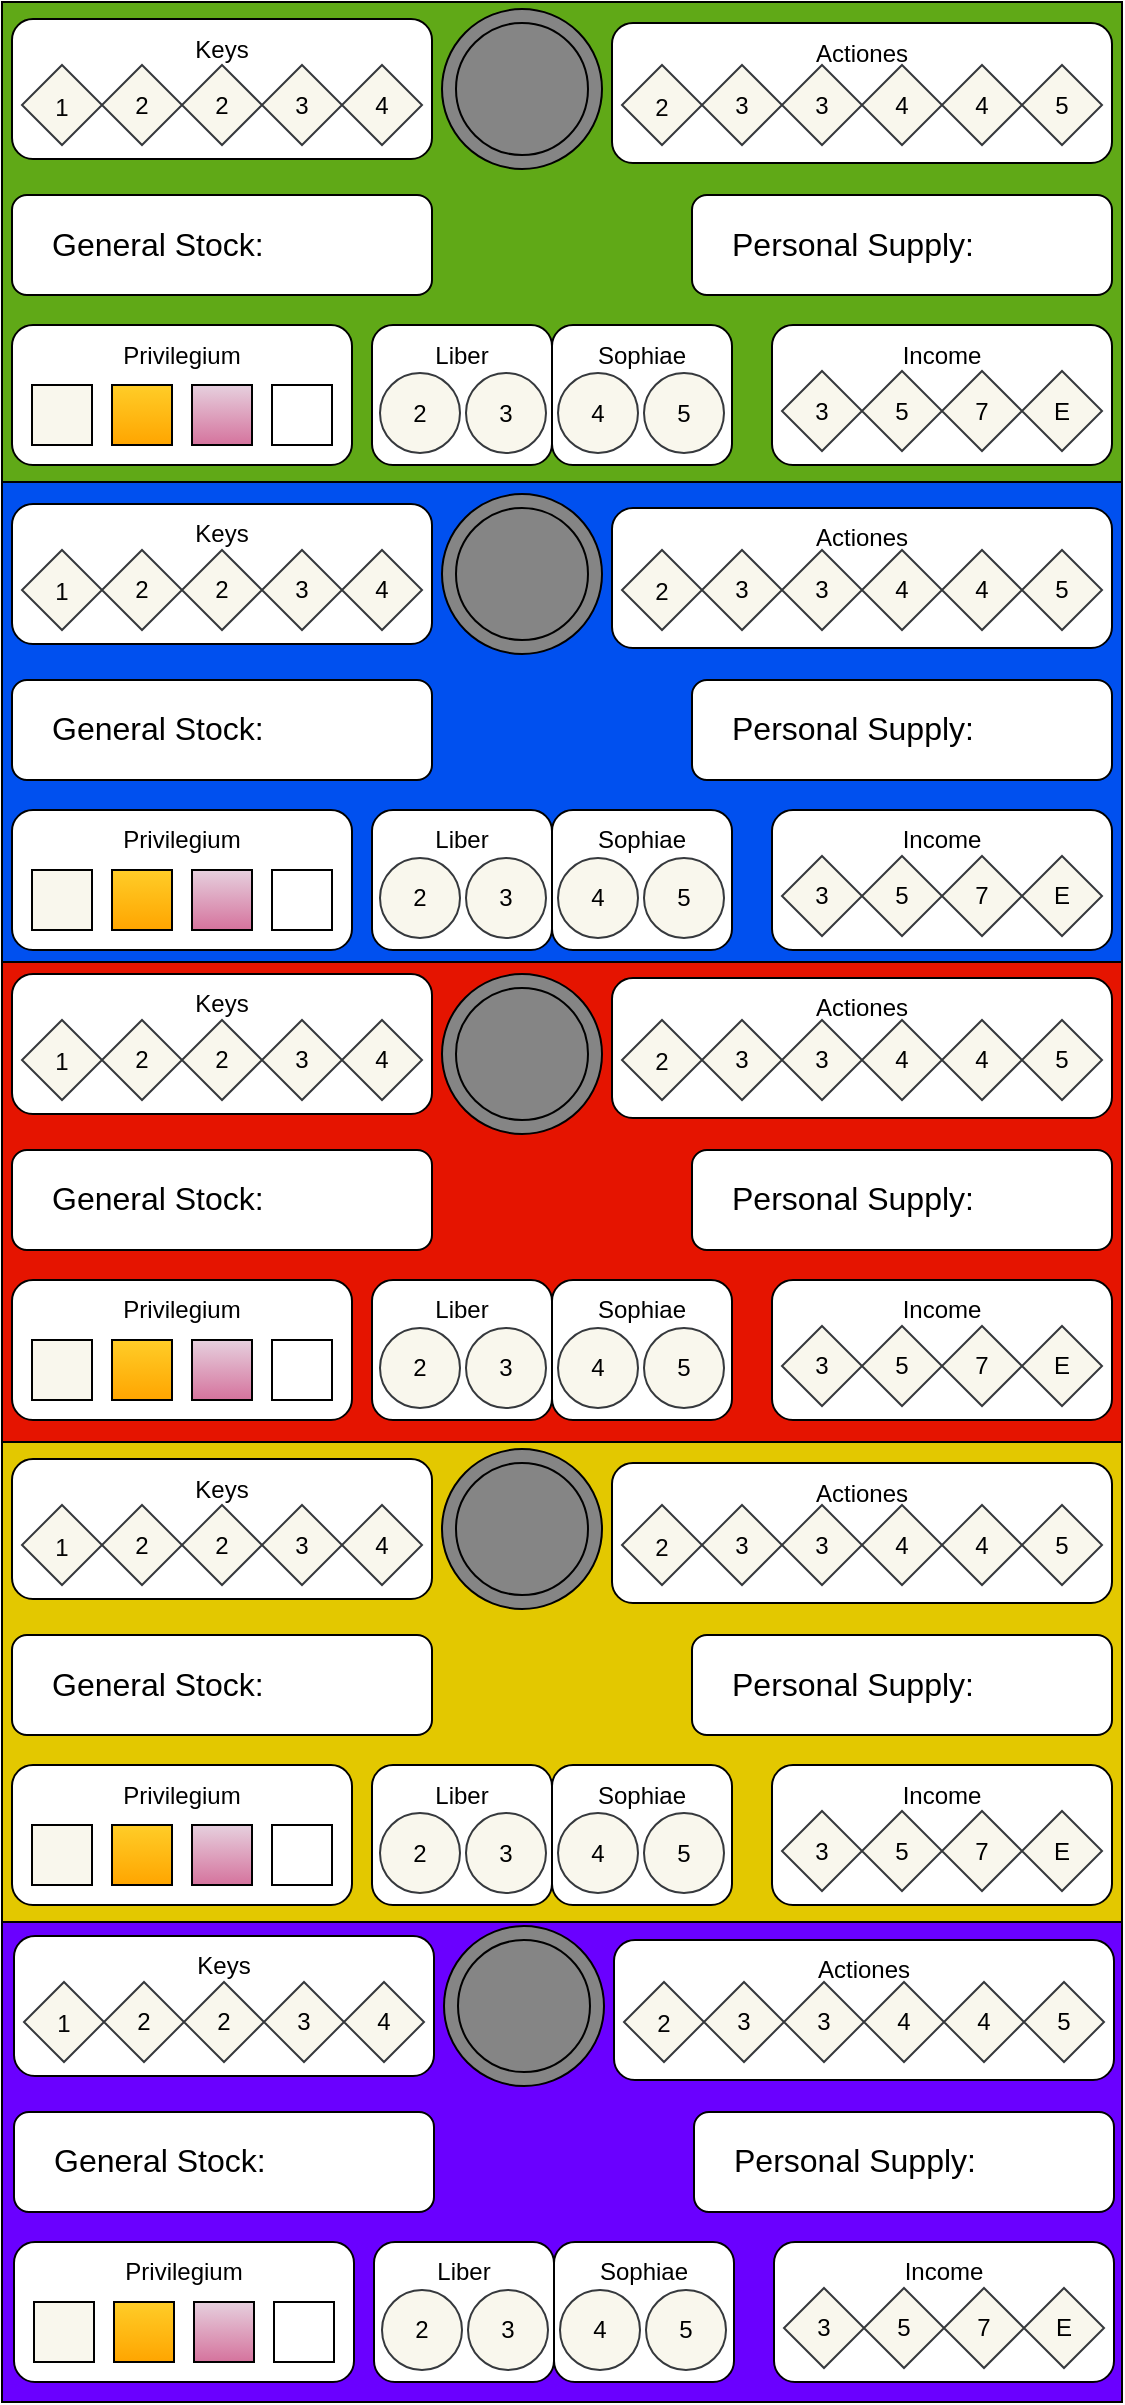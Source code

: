 <mxfile>
    <diagram id="nwCqdlOOkmA4SMYe02t4" name="Page-1">
        <mxGraphModel dx="1063" dy="781" grid="1" gridSize="6" guides="1" tooltips="1" connect="1" arrows="1" fold="1" page="1" pageScale="1" pageWidth="560" pageHeight="1200" math="0" shadow="0">
            <root>
                <mxCell id="0"/>
                <mxCell id="1" parent="0"/>
                <mxCell id="2" value="" style="rounded=0;whiteSpace=wrap;html=1;fillColor=#60a917;fontColor=#ffffff;strokeColor=#000000;movable=1;resizable=1;rotatable=1;deletable=1;editable=1;connectable=1;" parent="1" vertex="1">
                    <mxGeometry width="560" height="240" as="geometry"/>
                </mxCell>
                <mxCell id="7" value="" style="rounded=0;whiteSpace=wrap;html=1;fillColor=#e3c800;fontColor=#000000;strokeColor=#000000;movable=1;resizable=1;rotatable=1;deletable=1;editable=1;connectable=1;" parent="1" vertex="1">
                    <mxGeometry y="720" width="560" height="240" as="geometry"/>
                </mxCell>
                <mxCell id="8" value="" style="rounded=0;whiteSpace=wrap;html=1;fillColor=#e51400;fontColor=#ffffff;strokeColor=#000000;movable=1;resizable=1;rotatable=1;deletable=1;editable=1;connectable=1;" parent="1" vertex="1">
                    <mxGeometry y="480" width="560" height="240" as="geometry"/>
                </mxCell>
                <mxCell id="9" value="" style="rounded=0;whiteSpace=wrap;html=1;fillColor=#0050ef;fontColor=#ffffff;strokeColor=#000000;movable=1;resizable=1;rotatable=1;deletable=1;editable=1;connectable=1;" parent="1" vertex="1">
                    <mxGeometry y="240" width="560" height="240" as="geometry"/>
                </mxCell>
                <mxCell id="10" value="" style="rounded=0;whiteSpace=wrap;html=1;fillColor=#6a00ff;fontColor=#ffffff;strokeColor=#000000;movable=1;resizable=1;rotatable=1;deletable=1;editable=1;connectable=1;" parent="1" vertex="1">
                    <mxGeometry y="960" width="560" height="240" as="geometry"/>
                </mxCell>
                <mxCell id="48" value="&lt;p style=&quot;line-height: 100%;&quot;&gt;Privilegium&lt;/p&gt;" style="rounded=1;whiteSpace=wrap;html=1;strokeColor=#000000;fontColor=#000000;fillColor=#FFFFFF;verticalAlign=top;spacingTop=-10;movable=1;resizable=1;rotatable=1;deletable=1;editable=1;connectable=1;" parent="1" vertex="1">
                    <mxGeometry x="5" y="161.5" width="170" height="70" as="geometry"/>
                </mxCell>
                <mxCell id="16" value="" style="whiteSpace=wrap;html=1;aspect=fixed;fillColor=#f9f7ed;strokeColor=#000000;movable=1;resizable=1;rotatable=1;deletable=1;editable=1;connectable=1;" parent="1" vertex="1">
                    <mxGeometry x="15" y="191.5" width="30" height="30" as="geometry"/>
                </mxCell>
                <mxCell id="17" value="" style="whiteSpace=wrap;html=1;aspect=fixed;fillColor=#ffcd28;strokeColor=#000000;gradientColor=#ffa500;movable=1;resizable=1;rotatable=1;deletable=1;editable=1;connectable=1;" parent="1" vertex="1">
                    <mxGeometry x="55" y="191.5" width="30" height="30" as="geometry"/>
                </mxCell>
                <mxCell id="18" value="" style="whiteSpace=wrap;html=1;aspect=fixed;fillColor=#e6d0de;strokeColor=#000000;gradientColor=#d5739d;movable=1;resizable=1;rotatable=1;deletable=1;editable=1;connectable=1;" parent="1" vertex="1">
                    <mxGeometry x="95" y="191.5" width="30" height="30" as="geometry"/>
                </mxCell>
                <mxCell id="19" value="" style="whiteSpace=wrap;html=1;aspect=fixed;rotation=90;strokeColor=#000000;movable=1;resizable=1;rotatable=1;deletable=1;editable=1;connectable=1;" parent="1" vertex="1">
                    <mxGeometry x="135" y="191.5" width="30" height="30" as="geometry"/>
                </mxCell>
                <mxCell id="52" value="" style="ellipse;whiteSpace=wrap;html=1;aspect=fixed;strokeColor=#000000;fontColor=#000000;fillColor=#858585;movable=1;resizable=1;rotatable=1;deletable=1;editable=1;connectable=1;" parent="1" vertex="1">
                    <mxGeometry x="220" y="3.5" width="80" height="80" as="geometry"/>
                </mxCell>
                <mxCell id="53" value="&lt;p style=&quot;line-height: 100%;&quot;&gt;Liber&lt;/p&gt;" style="rounded=1;whiteSpace=wrap;html=1;strokeColor=#000000;fontColor=#000000;fillColor=#FFFFFF;verticalAlign=top;spacingTop=-10;movable=1;resizable=1;rotatable=1;deletable=1;editable=1;connectable=1;" parent="1" vertex="1">
                    <mxGeometry x="185" y="161.5" width="90" height="70" as="geometry"/>
                </mxCell>
                <mxCell id="31" value="&lt;font color=&quot;#000000&quot;&gt;2&lt;/font&gt;" style="ellipse;whiteSpace=wrap;html=1;aspect=fixed;fillColor=#f9f7ed;strokeColor=#36393d;movable=1;resizable=1;rotatable=1;deletable=1;editable=1;connectable=1;" parent="1" vertex="1">
                    <mxGeometry x="189" y="185.5" width="40" height="40" as="geometry"/>
                </mxCell>
                <mxCell id="32" value="&lt;font color=&quot;#000000&quot;&gt;3&lt;/font&gt;" style="ellipse;whiteSpace=wrap;html=1;aspect=fixed;fillColor=#f9f7ed;strokeColor=#36393d;movable=1;resizable=1;rotatable=1;deletable=1;editable=1;connectable=1;" parent="1" vertex="1">
                    <mxGeometry x="232" y="185.5" width="40" height="40" as="geometry"/>
                </mxCell>
                <mxCell id="54" value="&lt;p style=&quot;line-height: 100%;&quot;&gt;Sophiae&lt;/p&gt;" style="rounded=1;whiteSpace=wrap;html=1;strokeColor=#000000;fontColor=#000000;fillColor=#FFFFFF;verticalAlign=top;spacingTop=-10;movable=1;resizable=1;rotatable=1;deletable=1;editable=1;connectable=1;" parent="1" vertex="1">
                    <mxGeometry x="275" y="161.5" width="90" height="70" as="geometry"/>
                </mxCell>
                <mxCell id="33" value="&lt;font color=&quot;#000000&quot;&gt;4&lt;/font&gt;" style="ellipse;whiteSpace=wrap;html=1;aspect=fixed;fillColor=#f9f7ed;strokeColor=#36393d;movable=1;resizable=1;rotatable=1;deletable=1;editable=1;connectable=1;" parent="1" vertex="1">
                    <mxGeometry x="278" y="185.5" width="40" height="40" as="geometry"/>
                </mxCell>
                <mxCell id="34" value="&lt;font color=&quot;#000000&quot;&gt;5&lt;/font&gt;" style="ellipse;whiteSpace=wrap;html=1;aspect=fixed;fillColor=#f9f7ed;strokeColor=#36393d;movable=1;resizable=1;rotatable=1;deletable=1;editable=1;connectable=1;" parent="1" vertex="1">
                    <mxGeometry x="321" y="185.5" width="40" height="40" as="geometry"/>
                </mxCell>
                <mxCell id="55" value="&lt;p style=&quot;line-height: 100%;&quot;&gt;Income&lt;/p&gt;&lt;p style=&quot;line-height: 100%;&quot;&gt;&lt;br&gt;&lt;/p&gt;" style="rounded=1;whiteSpace=wrap;html=1;strokeColor=#000000;fontColor=#000000;fillColor=#FFFFFF;verticalAlign=top;spacingTop=-10;movable=1;resizable=1;rotatable=1;deletable=1;editable=1;connectable=1;" parent="1" vertex="1">
                    <mxGeometry x="385" y="161.5" width="170" height="70" as="geometry"/>
                </mxCell>
                <mxCell id="41" value="&lt;font color=&quot;#000000&quot;&gt;3&lt;/font&gt;" style="rhombus;whiteSpace=wrap;html=1;fillColor=#f9f7ed;strokeColor=#36393d;movable=1;resizable=1;rotatable=1;deletable=1;editable=1;connectable=1;" parent="1" vertex="1">
                    <mxGeometry x="390" y="184.5" width="40" height="40" as="geometry"/>
                </mxCell>
                <mxCell id="42" value="&lt;font color=&quot;#000000&quot;&gt;5&lt;/font&gt;" style="rhombus;whiteSpace=wrap;html=1;fillColor=#f9f7ed;strokeColor=#36393d;movable=1;resizable=1;rotatable=1;deletable=1;editable=1;connectable=1;" parent="1" vertex="1">
                    <mxGeometry x="430" y="184.5" width="40" height="40" as="geometry"/>
                </mxCell>
                <mxCell id="43" value="&lt;font color=&quot;#000000&quot;&gt;7&lt;/font&gt;" style="rhombus;whiteSpace=wrap;html=1;fillColor=#f9f7ed;strokeColor=#36393d;movable=1;resizable=1;rotatable=1;deletable=1;editable=1;connectable=1;" parent="1" vertex="1">
                    <mxGeometry x="470" y="184.5" width="40" height="40" as="geometry"/>
                </mxCell>
                <mxCell id="44" value="&lt;font color=&quot;#000000&quot;&gt;E&lt;/font&gt;" style="rhombus;whiteSpace=wrap;html=1;fillColor=#f9f7ed;strokeColor=#36393d;movable=1;resizable=1;rotatable=1;deletable=1;editable=1;connectable=1;" parent="1" vertex="1">
                    <mxGeometry x="510" y="184.5" width="40" height="40" as="geometry"/>
                </mxCell>
                <mxCell id="56" value="" style="ellipse;whiteSpace=wrap;html=1;aspect=fixed;strokeColor=#000000;fontColor=#000000;fillColor=#858585;movable=1;resizable=1;rotatable=1;deletable=1;editable=1;connectable=1;" parent="1" vertex="1">
                    <mxGeometry x="227" y="10.5" width="66" height="66" as="geometry"/>
                </mxCell>
                <mxCell id="57" value="&lt;p style=&quot;line-height: 100%;&quot;&gt;Actiones&lt;/p&gt;" style="rounded=1;whiteSpace=wrap;html=1;strokeColor=#000000;fontColor=#000000;fillColor=#FFFFFF;verticalAlign=top;spacingTop=-10;movable=1;resizable=1;rotatable=1;deletable=1;editable=1;connectable=1;" parent="1" vertex="1">
                    <mxGeometry x="305" y="10.5" width="250" height="70" as="geometry"/>
                </mxCell>
                <mxCell id="35" value="&lt;p style=&quot;line-height: 100%;&quot;&gt;&lt;font color=&quot;#050505&quot;&gt;2&lt;/font&gt;&lt;/p&gt;" style="rhombus;whiteSpace=wrap;html=1;fillColor=#f9f7ed;strokeColor=#36393d;movable=1;resizable=1;rotatable=1;deletable=1;editable=1;connectable=1;" parent="1" vertex="1">
                    <mxGeometry x="310" y="31.5" width="40" height="40" as="geometry"/>
                </mxCell>
                <mxCell id="36" value="&lt;font color=&quot;#000000&quot;&gt;3&lt;/font&gt;" style="rhombus;whiteSpace=wrap;html=1;fillColor=#f9f7ed;strokeColor=#36393d;movable=1;resizable=1;rotatable=1;deletable=1;editable=1;connectable=1;" parent="1" vertex="1">
                    <mxGeometry x="350" y="31.5" width="40" height="40" as="geometry"/>
                </mxCell>
                <mxCell id="37" value="&lt;font color=&quot;#000000&quot;&gt;3&lt;/font&gt;" style="rhombus;whiteSpace=wrap;html=1;fillColor=#f9f7ed;strokeColor=#36393d;movable=1;resizable=1;rotatable=1;deletable=1;editable=1;connectable=1;" parent="1" vertex="1">
                    <mxGeometry x="390" y="31.5" width="40" height="40" as="geometry"/>
                </mxCell>
                <mxCell id="38" value="&lt;font color=&quot;#000000&quot;&gt;4&lt;/font&gt;" style="rhombus;whiteSpace=wrap;html=1;fillColor=#f9f7ed;strokeColor=#36393d;movable=1;resizable=1;rotatable=1;deletable=1;editable=1;connectable=1;" parent="1" vertex="1">
                    <mxGeometry x="430" y="31.5" width="40" height="40" as="geometry"/>
                </mxCell>
                <mxCell id="39" value="&lt;font color=&quot;#000000&quot;&gt;4&lt;/font&gt;" style="rhombus;whiteSpace=wrap;html=1;fillColor=#f9f7ed;strokeColor=#36393d;movable=1;resizable=1;rotatable=1;deletable=1;editable=1;connectable=1;" parent="1" vertex="1">
                    <mxGeometry x="470" y="31.5" width="40" height="40" as="geometry"/>
                </mxCell>
                <mxCell id="40" value="&lt;font color=&quot;#000000&quot;&gt;5&lt;/font&gt;" style="rhombus;whiteSpace=wrap;html=1;fillColor=#f9f7ed;strokeColor=#36393d;movable=1;resizable=1;rotatable=1;deletable=1;editable=1;connectable=1;" parent="1" vertex="1">
                    <mxGeometry x="510" y="31.5" width="40" height="40" as="geometry"/>
                </mxCell>
                <mxCell id="58" value="&lt;p style=&quot;line-height: 100%;&quot;&gt;Keys&lt;/p&gt;" style="rounded=1;whiteSpace=wrap;html=1;strokeColor=#000000;fontColor=#000000;fillColor=#FFFFFF;verticalAlign=top;spacingTop=-10;movable=1;resizable=1;rotatable=1;deletable=1;editable=1;connectable=1;" parent="1" vertex="1">
                    <mxGeometry x="5" y="8.5" width="210" height="70" as="geometry"/>
                </mxCell>
                <mxCell id="11" value="&lt;p style=&quot;line-height: 100%;&quot;&gt;&lt;font color=&quot;#050505&quot;&gt;1&lt;/font&gt;&lt;/p&gt;" style="rhombus;whiteSpace=wrap;html=1;fillColor=#f9f7ed;strokeColor=#36393d;movable=1;resizable=1;rotatable=1;deletable=1;editable=1;connectable=1;" parent="1" vertex="1">
                    <mxGeometry x="10" y="31.5" width="40" height="40" as="geometry"/>
                </mxCell>
                <mxCell id="12" value="&lt;font color=&quot;#000000&quot;&gt;2&lt;/font&gt;" style="rhombus;whiteSpace=wrap;html=1;fillColor=#f9f7ed;strokeColor=#36393d;movable=1;resizable=1;rotatable=1;deletable=1;editable=1;connectable=1;" parent="1" vertex="1">
                    <mxGeometry x="50" y="31.5" width="40" height="40" as="geometry"/>
                </mxCell>
                <mxCell id="13" value="&lt;font color=&quot;#000000&quot;&gt;2&lt;/font&gt;" style="rhombus;whiteSpace=wrap;html=1;fillColor=#f9f7ed;strokeColor=#36393d;movable=1;resizable=1;rotatable=1;deletable=1;editable=1;connectable=1;" parent="1" vertex="1">
                    <mxGeometry x="90" y="31.5" width="40" height="40" as="geometry"/>
                </mxCell>
                <mxCell id="14" value="&lt;font color=&quot;#000000&quot;&gt;3&lt;/font&gt;" style="rhombus;whiteSpace=wrap;html=1;fillColor=#f9f7ed;strokeColor=#36393d;movable=1;resizable=1;rotatable=1;deletable=1;editable=1;connectable=1;" parent="1" vertex="1">
                    <mxGeometry x="130" y="31.5" width="40" height="40" as="geometry"/>
                </mxCell>
                <mxCell id="15" value="&lt;font color=&quot;#000000&quot;&gt;4&lt;/font&gt;" style="rhombus;whiteSpace=wrap;html=1;fillColor=#f9f7ed;strokeColor=#36393d;movable=1;resizable=1;rotatable=1;deletable=1;editable=1;connectable=1;" parent="1" vertex="1">
                    <mxGeometry x="170" y="31.5" width="40" height="40" as="geometry"/>
                </mxCell>
                <mxCell id="59" value="&lt;p style=&quot;line-height: 100%;&quot;&gt;&lt;font style=&quot;font-size: 16px;&quot;&gt;General Stock:&lt;/font&gt;&lt;/p&gt;" style="rounded=1;whiteSpace=wrap;html=1;strokeColor=#000000;fontColor=#000000;fillColor=#FFFFFF;verticalAlign=top;spacingTop=0;align=left;spacingRight=0;spacingLeft=18;movable=1;resizable=1;rotatable=1;deletable=1;editable=1;connectable=1;" parent="1" vertex="1">
                    <mxGeometry x="5" y="96.5" width="210" height="50" as="geometry"/>
                </mxCell>
                <mxCell id="60" value="&lt;p style=&quot;line-height: 100%;&quot;&gt;&lt;font style=&quot;font-size: 16px;&quot;&gt;Personal Supply:&amp;nbsp;&lt;/font&gt;&lt;/p&gt;" style="rounded=1;whiteSpace=wrap;html=1;strokeColor=#000000;fontColor=#000000;fillColor=#FFFFFF;verticalAlign=top;spacingTop=0;align=left;spacingRight=0;spacingLeft=18;movable=1;resizable=1;rotatable=1;deletable=1;editable=1;connectable=1;" parent="1" vertex="1">
                    <mxGeometry x="345" y="96.5" width="210" height="50" as="geometry"/>
                </mxCell>
                <mxCell id="181" value="&lt;p style=&quot;line-height: 100%;&quot;&gt;Privilegium&lt;/p&gt;" style="rounded=1;whiteSpace=wrap;html=1;strokeColor=#000000;fontColor=#000000;fillColor=#FFFFFF;verticalAlign=top;spacingTop=-10;movable=1;resizable=1;rotatable=1;deletable=1;editable=1;connectable=1;" vertex="1" parent="1">
                    <mxGeometry x="5" y="404" width="170" height="70" as="geometry"/>
                </mxCell>
                <mxCell id="182" value="" style="whiteSpace=wrap;html=1;aspect=fixed;fillColor=#f9f7ed;strokeColor=#000000;movable=1;resizable=1;rotatable=1;deletable=1;editable=1;connectable=1;" vertex="1" parent="1">
                    <mxGeometry x="15" y="434" width="30" height="30" as="geometry"/>
                </mxCell>
                <mxCell id="183" value="" style="whiteSpace=wrap;html=1;aspect=fixed;fillColor=#ffcd28;strokeColor=#000000;gradientColor=#ffa500;movable=1;resizable=1;rotatable=1;deletable=1;editable=1;connectable=1;" vertex="1" parent="1">
                    <mxGeometry x="55" y="434" width="30" height="30" as="geometry"/>
                </mxCell>
                <mxCell id="184" value="" style="whiteSpace=wrap;html=1;aspect=fixed;fillColor=#e6d0de;strokeColor=#000000;gradientColor=#d5739d;movable=1;resizable=1;rotatable=1;deletable=1;editable=1;connectable=1;" vertex="1" parent="1">
                    <mxGeometry x="95" y="434" width="30" height="30" as="geometry"/>
                </mxCell>
                <mxCell id="185" value="" style="whiteSpace=wrap;html=1;aspect=fixed;rotation=90;strokeColor=#000000;movable=1;resizable=1;rotatable=1;deletable=1;editable=1;connectable=1;" vertex="1" parent="1">
                    <mxGeometry x="135" y="434" width="30" height="30" as="geometry"/>
                </mxCell>
                <mxCell id="186" value="" style="ellipse;whiteSpace=wrap;html=1;aspect=fixed;strokeColor=#000000;fontColor=#000000;fillColor=#858585;movable=1;resizable=1;rotatable=1;deletable=1;editable=1;connectable=1;" vertex="1" parent="1">
                    <mxGeometry x="220" y="246" width="80" height="80" as="geometry"/>
                </mxCell>
                <mxCell id="187" value="&lt;p style=&quot;line-height: 100%;&quot;&gt;Liber&lt;/p&gt;" style="rounded=1;whiteSpace=wrap;html=1;strokeColor=#000000;fontColor=#000000;fillColor=#FFFFFF;verticalAlign=top;spacingTop=-10;movable=1;resizable=1;rotatable=1;deletable=1;editable=1;connectable=1;" vertex="1" parent="1">
                    <mxGeometry x="185" y="404" width="90" height="70" as="geometry"/>
                </mxCell>
                <mxCell id="188" value="&lt;font color=&quot;#000000&quot;&gt;2&lt;/font&gt;" style="ellipse;whiteSpace=wrap;html=1;aspect=fixed;fillColor=#f9f7ed;strokeColor=#36393d;movable=1;resizable=1;rotatable=1;deletable=1;editable=1;connectable=1;" vertex="1" parent="1">
                    <mxGeometry x="189" y="428" width="40" height="40" as="geometry"/>
                </mxCell>
                <mxCell id="189" value="&lt;font color=&quot;#000000&quot;&gt;3&lt;/font&gt;" style="ellipse;whiteSpace=wrap;html=1;aspect=fixed;fillColor=#f9f7ed;strokeColor=#36393d;movable=1;resizable=1;rotatable=1;deletable=1;editable=1;connectable=1;" vertex="1" parent="1">
                    <mxGeometry x="232" y="428" width="40" height="40" as="geometry"/>
                </mxCell>
                <mxCell id="190" value="&lt;p style=&quot;line-height: 100%;&quot;&gt;Sophiae&lt;/p&gt;" style="rounded=1;whiteSpace=wrap;html=1;strokeColor=#000000;fontColor=#000000;fillColor=#FFFFFF;verticalAlign=top;spacingTop=-10;movable=1;resizable=1;rotatable=1;deletable=1;editable=1;connectable=1;" vertex="1" parent="1">
                    <mxGeometry x="275" y="404" width="90" height="70" as="geometry"/>
                </mxCell>
                <mxCell id="191" value="&lt;font color=&quot;#000000&quot;&gt;4&lt;/font&gt;" style="ellipse;whiteSpace=wrap;html=1;aspect=fixed;fillColor=#f9f7ed;strokeColor=#36393d;movable=1;resizable=1;rotatable=1;deletable=1;editable=1;connectable=1;" vertex="1" parent="1">
                    <mxGeometry x="278" y="428" width="40" height="40" as="geometry"/>
                </mxCell>
                <mxCell id="192" value="&lt;font color=&quot;#000000&quot;&gt;5&lt;/font&gt;" style="ellipse;whiteSpace=wrap;html=1;aspect=fixed;fillColor=#f9f7ed;strokeColor=#36393d;movable=1;resizable=1;rotatable=1;deletable=1;editable=1;connectable=1;" vertex="1" parent="1">
                    <mxGeometry x="321" y="428" width="40" height="40" as="geometry"/>
                </mxCell>
                <mxCell id="193" value="&lt;p style=&quot;line-height: 100%;&quot;&gt;Income&lt;/p&gt;&lt;p style=&quot;line-height: 100%;&quot;&gt;&lt;br&gt;&lt;/p&gt;" style="rounded=1;whiteSpace=wrap;html=1;strokeColor=#000000;fontColor=#000000;fillColor=#FFFFFF;verticalAlign=top;spacingTop=-10;movable=1;resizable=1;rotatable=1;deletable=1;editable=1;connectable=1;" vertex="1" parent="1">
                    <mxGeometry x="385" y="404" width="170" height="70" as="geometry"/>
                </mxCell>
                <mxCell id="194" value="&lt;font color=&quot;#000000&quot;&gt;3&lt;/font&gt;" style="rhombus;whiteSpace=wrap;html=1;fillColor=#f9f7ed;strokeColor=#36393d;movable=1;resizable=1;rotatable=1;deletable=1;editable=1;connectable=1;" vertex="1" parent="1">
                    <mxGeometry x="390" y="427" width="40" height="40" as="geometry"/>
                </mxCell>
                <mxCell id="195" value="&lt;font color=&quot;#000000&quot;&gt;5&lt;/font&gt;" style="rhombus;whiteSpace=wrap;html=1;fillColor=#f9f7ed;strokeColor=#36393d;movable=1;resizable=1;rotatable=1;deletable=1;editable=1;connectable=1;" vertex="1" parent="1">
                    <mxGeometry x="430" y="427" width="40" height="40" as="geometry"/>
                </mxCell>
                <mxCell id="196" value="&lt;font color=&quot;#000000&quot;&gt;7&lt;/font&gt;" style="rhombus;whiteSpace=wrap;html=1;fillColor=#f9f7ed;strokeColor=#36393d;movable=1;resizable=1;rotatable=1;deletable=1;editable=1;connectable=1;" vertex="1" parent="1">
                    <mxGeometry x="470" y="427" width="40" height="40" as="geometry"/>
                </mxCell>
                <mxCell id="197" value="&lt;font color=&quot;#000000&quot;&gt;E&lt;/font&gt;" style="rhombus;whiteSpace=wrap;html=1;fillColor=#f9f7ed;strokeColor=#36393d;movable=1;resizable=1;rotatable=1;deletable=1;editable=1;connectable=1;" vertex="1" parent="1">
                    <mxGeometry x="510" y="427" width="40" height="40" as="geometry"/>
                </mxCell>
                <mxCell id="198" value="" style="ellipse;whiteSpace=wrap;html=1;aspect=fixed;strokeColor=#000000;fontColor=#000000;fillColor=#858585;movable=1;resizable=1;rotatable=1;deletable=1;editable=1;connectable=1;" vertex="1" parent="1">
                    <mxGeometry x="227" y="253" width="66" height="66" as="geometry"/>
                </mxCell>
                <mxCell id="199" value="&lt;p style=&quot;line-height: 100%;&quot;&gt;Actiones&lt;/p&gt;" style="rounded=1;whiteSpace=wrap;html=1;strokeColor=#000000;fontColor=#000000;fillColor=#FFFFFF;verticalAlign=top;spacingTop=-10;movable=1;resizable=1;rotatable=1;deletable=1;editable=1;connectable=1;" vertex="1" parent="1">
                    <mxGeometry x="305" y="253" width="250" height="70" as="geometry"/>
                </mxCell>
                <mxCell id="200" value="&lt;p style=&quot;line-height: 100%;&quot;&gt;&lt;font color=&quot;#050505&quot;&gt;2&lt;/font&gt;&lt;/p&gt;" style="rhombus;whiteSpace=wrap;html=1;fillColor=#f9f7ed;strokeColor=#36393d;movable=1;resizable=1;rotatable=1;deletable=1;editable=1;connectable=1;" vertex="1" parent="1">
                    <mxGeometry x="310" y="274" width="40" height="40" as="geometry"/>
                </mxCell>
                <mxCell id="201" value="&lt;font color=&quot;#000000&quot;&gt;3&lt;/font&gt;" style="rhombus;whiteSpace=wrap;html=1;fillColor=#f9f7ed;strokeColor=#36393d;movable=1;resizable=1;rotatable=1;deletable=1;editable=1;connectable=1;" vertex="1" parent="1">
                    <mxGeometry x="350" y="274" width="40" height="40" as="geometry"/>
                </mxCell>
                <mxCell id="202" value="&lt;font color=&quot;#000000&quot;&gt;3&lt;/font&gt;" style="rhombus;whiteSpace=wrap;html=1;fillColor=#f9f7ed;strokeColor=#36393d;movable=1;resizable=1;rotatable=1;deletable=1;editable=1;connectable=1;" vertex="1" parent="1">
                    <mxGeometry x="390" y="274" width="40" height="40" as="geometry"/>
                </mxCell>
                <mxCell id="203" value="&lt;font color=&quot;#000000&quot;&gt;4&lt;/font&gt;" style="rhombus;whiteSpace=wrap;html=1;fillColor=#f9f7ed;strokeColor=#36393d;movable=1;resizable=1;rotatable=1;deletable=1;editable=1;connectable=1;" vertex="1" parent="1">
                    <mxGeometry x="430" y="274" width="40" height="40" as="geometry"/>
                </mxCell>
                <mxCell id="204" value="&lt;font color=&quot;#000000&quot;&gt;4&lt;/font&gt;" style="rhombus;whiteSpace=wrap;html=1;fillColor=#f9f7ed;strokeColor=#36393d;movable=1;resizable=1;rotatable=1;deletable=1;editable=1;connectable=1;" vertex="1" parent="1">
                    <mxGeometry x="470" y="274" width="40" height="40" as="geometry"/>
                </mxCell>
                <mxCell id="205" value="&lt;font color=&quot;#000000&quot;&gt;5&lt;/font&gt;" style="rhombus;whiteSpace=wrap;html=1;fillColor=#f9f7ed;strokeColor=#36393d;movable=1;resizable=1;rotatable=1;deletable=1;editable=1;connectable=1;" vertex="1" parent="1">
                    <mxGeometry x="510" y="274" width="40" height="40" as="geometry"/>
                </mxCell>
                <mxCell id="206" value="&lt;p style=&quot;line-height: 100%;&quot;&gt;Keys&lt;/p&gt;" style="rounded=1;whiteSpace=wrap;html=1;strokeColor=#000000;fontColor=#000000;fillColor=#FFFFFF;verticalAlign=top;spacingTop=-10;movable=1;resizable=1;rotatable=1;deletable=1;editable=1;connectable=1;" vertex="1" parent="1">
                    <mxGeometry x="5" y="251" width="210" height="70" as="geometry"/>
                </mxCell>
                <mxCell id="207" value="&lt;p style=&quot;line-height: 100%;&quot;&gt;&lt;font color=&quot;#050505&quot;&gt;1&lt;/font&gt;&lt;/p&gt;" style="rhombus;whiteSpace=wrap;html=1;fillColor=#f9f7ed;strokeColor=#36393d;movable=1;resizable=1;rotatable=1;deletable=1;editable=1;connectable=1;" vertex="1" parent="1">
                    <mxGeometry x="10" y="274" width="40" height="40" as="geometry"/>
                </mxCell>
                <mxCell id="208" value="&lt;font color=&quot;#000000&quot;&gt;2&lt;/font&gt;" style="rhombus;whiteSpace=wrap;html=1;fillColor=#f9f7ed;strokeColor=#36393d;movable=1;resizable=1;rotatable=1;deletable=1;editable=1;connectable=1;" vertex="1" parent="1">
                    <mxGeometry x="50" y="274" width="40" height="40" as="geometry"/>
                </mxCell>
                <mxCell id="209" value="&lt;font color=&quot;#000000&quot;&gt;2&lt;/font&gt;" style="rhombus;whiteSpace=wrap;html=1;fillColor=#f9f7ed;strokeColor=#36393d;movable=1;resizable=1;rotatable=1;deletable=1;editable=1;connectable=1;" vertex="1" parent="1">
                    <mxGeometry x="90" y="274" width="40" height="40" as="geometry"/>
                </mxCell>
                <mxCell id="210" value="&lt;font color=&quot;#000000&quot;&gt;3&lt;/font&gt;" style="rhombus;whiteSpace=wrap;html=1;fillColor=#f9f7ed;strokeColor=#36393d;movable=1;resizable=1;rotatable=1;deletable=1;editable=1;connectable=1;" vertex="1" parent="1">
                    <mxGeometry x="130" y="274" width="40" height="40" as="geometry"/>
                </mxCell>
                <mxCell id="211" value="&lt;font color=&quot;#000000&quot;&gt;4&lt;/font&gt;" style="rhombus;whiteSpace=wrap;html=1;fillColor=#f9f7ed;strokeColor=#36393d;movable=1;resizable=1;rotatable=1;deletable=1;editable=1;connectable=1;" vertex="1" parent="1">
                    <mxGeometry x="170" y="274" width="40" height="40" as="geometry"/>
                </mxCell>
                <mxCell id="212" value="&lt;p style=&quot;line-height: 100%;&quot;&gt;&lt;font style=&quot;font-size: 16px;&quot;&gt;General Stock:&lt;/font&gt;&lt;/p&gt;" style="rounded=1;whiteSpace=wrap;html=1;strokeColor=#000000;fontColor=#000000;fillColor=#FFFFFF;verticalAlign=top;spacingTop=0;align=left;spacingRight=0;spacingLeft=18;movable=1;resizable=1;rotatable=1;deletable=1;editable=1;connectable=1;" vertex="1" parent="1">
                    <mxGeometry x="5" y="339" width="210" height="50" as="geometry"/>
                </mxCell>
                <mxCell id="213" value="&lt;p style=&quot;line-height: 100%;&quot;&gt;&lt;font style=&quot;font-size: 16px;&quot;&gt;Personal Supply:&amp;nbsp;&lt;/font&gt;&lt;/p&gt;" style="rounded=1;whiteSpace=wrap;html=1;strokeColor=#000000;fontColor=#000000;fillColor=#FFFFFF;verticalAlign=top;spacingTop=0;align=left;spacingRight=0;spacingLeft=18;movable=1;resizable=1;rotatable=1;deletable=1;editable=1;connectable=1;" vertex="1" parent="1">
                    <mxGeometry x="345" y="339" width="210" height="50" as="geometry"/>
                </mxCell>
                <mxCell id="214" value="&lt;p style=&quot;line-height: 100%;&quot;&gt;Privilegium&lt;/p&gt;" style="rounded=1;whiteSpace=wrap;html=1;strokeColor=#000000;fontColor=#000000;fillColor=#FFFFFF;verticalAlign=top;spacingTop=-10;movable=1;resizable=1;rotatable=1;deletable=1;editable=1;connectable=1;" vertex="1" parent="1">
                    <mxGeometry x="5" y="639" width="170" height="70" as="geometry"/>
                </mxCell>
                <mxCell id="215" value="" style="whiteSpace=wrap;html=1;aspect=fixed;fillColor=#f9f7ed;strokeColor=#000000;movable=1;resizable=1;rotatable=1;deletable=1;editable=1;connectable=1;" vertex="1" parent="1">
                    <mxGeometry x="15" y="669" width="30" height="30" as="geometry"/>
                </mxCell>
                <mxCell id="216" value="" style="whiteSpace=wrap;html=1;aspect=fixed;fillColor=#ffcd28;strokeColor=#000000;gradientColor=#ffa500;movable=1;resizable=1;rotatable=1;deletable=1;editable=1;connectable=1;" vertex="1" parent="1">
                    <mxGeometry x="55" y="669" width="30" height="30" as="geometry"/>
                </mxCell>
                <mxCell id="217" value="" style="whiteSpace=wrap;html=1;aspect=fixed;fillColor=#e6d0de;strokeColor=#000000;gradientColor=#d5739d;movable=1;resizable=1;rotatable=1;deletable=1;editable=1;connectable=1;" vertex="1" parent="1">
                    <mxGeometry x="95" y="669" width="30" height="30" as="geometry"/>
                </mxCell>
                <mxCell id="218" value="" style="whiteSpace=wrap;html=1;aspect=fixed;rotation=90;strokeColor=#000000;movable=1;resizable=1;rotatable=1;deletable=1;editable=1;connectable=1;" vertex="1" parent="1">
                    <mxGeometry x="135" y="669" width="30" height="30" as="geometry"/>
                </mxCell>
                <mxCell id="219" value="" style="ellipse;whiteSpace=wrap;html=1;aspect=fixed;strokeColor=#000000;fontColor=#000000;fillColor=#858585;movable=1;resizable=1;rotatable=1;deletable=1;editable=1;connectable=1;" vertex="1" parent="1">
                    <mxGeometry x="220" y="486" width="80" height="80" as="geometry"/>
                </mxCell>
                <mxCell id="220" value="&lt;p style=&quot;line-height: 100%;&quot;&gt;Liber&lt;/p&gt;" style="rounded=1;whiteSpace=wrap;html=1;strokeColor=#000000;fontColor=#000000;fillColor=#FFFFFF;verticalAlign=top;spacingTop=-10;movable=1;resizable=1;rotatable=1;deletable=1;editable=1;connectable=1;" vertex="1" parent="1">
                    <mxGeometry x="185" y="639" width="90" height="70" as="geometry"/>
                </mxCell>
                <mxCell id="221" value="&lt;font color=&quot;#000000&quot;&gt;2&lt;/font&gt;" style="ellipse;whiteSpace=wrap;html=1;aspect=fixed;fillColor=#f9f7ed;strokeColor=#36393d;movable=1;resizable=1;rotatable=1;deletable=1;editable=1;connectable=1;" vertex="1" parent="1">
                    <mxGeometry x="189" y="663" width="40" height="40" as="geometry"/>
                </mxCell>
                <mxCell id="222" value="&lt;font color=&quot;#000000&quot;&gt;3&lt;/font&gt;" style="ellipse;whiteSpace=wrap;html=1;aspect=fixed;fillColor=#f9f7ed;strokeColor=#36393d;movable=1;resizable=1;rotatable=1;deletable=1;editable=1;connectable=1;" vertex="1" parent="1">
                    <mxGeometry x="232" y="663" width="40" height="40" as="geometry"/>
                </mxCell>
                <mxCell id="223" value="&lt;p style=&quot;line-height: 100%;&quot;&gt;Sophiae&lt;/p&gt;" style="rounded=1;whiteSpace=wrap;html=1;strokeColor=#000000;fontColor=#000000;fillColor=#FFFFFF;verticalAlign=top;spacingTop=-10;movable=1;resizable=1;rotatable=1;deletable=1;editable=1;connectable=1;" vertex="1" parent="1">
                    <mxGeometry x="275" y="639" width="90" height="70" as="geometry"/>
                </mxCell>
                <mxCell id="224" value="&lt;font color=&quot;#000000&quot;&gt;4&lt;/font&gt;" style="ellipse;whiteSpace=wrap;html=1;aspect=fixed;fillColor=#f9f7ed;strokeColor=#36393d;movable=1;resizable=1;rotatable=1;deletable=1;editable=1;connectable=1;" vertex="1" parent="1">
                    <mxGeometry x="278" y="663" width="40" height="40" as="geometry"/>
                </mxCell>
                <mxCell id="225" value="&lt;font color=&quot;#000000&quot;&gt;5&lt;/font&gt;" style="ellipse;whiteSpace=wrap;html=1;aspect=fixed;fillColor=#f9f7ed;strokeColor=#36393d;movable=1;resizable=1;rotatable=1;deletable=1;editable=1;connectable=1;" vertex="1" parent="1">
                    <mxGeometry x="321" y="663" width="40" height="40" as="geometry"/>
                </mxCell>
                <mxCell id="226" value="&lt;p style=&quot;line-height: 100%;&quot;&gt;Income&lt;/p&gt;&lt;p style=&quot;line-height: 100%;&quot;&gt;&lt;br&gt;&lt;/p&gt;" style="rounded=1;whiteSpace=wrap;html=1;strokeColor=#000000;fontColor=#000000;fillColor=#FFFFFF;verticalAlign=top;spacingTop=-10;movable=1;resizable=1;rotatable=1;deletable=1;editable=1;connectable=1;" vertex="1" parent="1">
                    <mxGeometry x="385" y="639" width="170" height="70" as="geometry"/>
                </mxCell>
                <mxCell id="227" value="&lt;font color=&quot;#000000&quot;&gt;3&lt;/font&gt;" style="rhombus;whiteSpace=wrap;html=1;fillColor=#f9f7ed;strokeColor=#36393d;movable=1;resizable=1;rotatable=1;deletable=1;editable=1;connectable=1;" vertex="1" parent="1">
                    <mxGeometry x="390" y="662" width="40" height="40" as="geometry"/>
                </mxCell>
                <mxCell id="228" value="&lt;font color=&quot;#000000&quot;&gt;5&lt;/font&gt;" style="rhombus;whiteSpace=wrap;html=1;fillColor=#f9f7ed;strokeColor=#36393d;movable=1;resizable=1;rotatable=1;deletable=1;editable=1;connectable=1;" vertex="1" parent="1">
                    <mxGeometry x="430" y="662" width="40" height="40" as="geometry"/>
                </mxCell>
                <mxCell id="229" value="&lt;font color=&quot;#000000&quot;&gt;7&lt;/font&gt;" style="rhombus;whiteSpace=wrap;html=1;fillColor=#f9f7ed;strokeColor=#36393d;movable=1;resizable=1;rotatable=1;deletable=1;editable=1;connectable=1;" vertex="1" parent="1">
                    <mxGeometry x="470" y="662" width="40" height="40" as="geometry"/>
                </mxCell>
                <mxCell id="230" value="&lt;font color=&quot;#000000&quot;&gt;E&lt;/font&gt;" style="rhombus;whiteSpace=wrap;html=1;fillColor=#f9f7ed;strokeColor=#36393d;movable=1;resizable=1;rotatable=1;deletable=1;editable=1;connectable=1;" vertex="1" parent="1">
                    <mxGeometry x="510" y="662" width="40" height="40" as="geometry"/>
                </mxCell>
                <mxCell id="231" value="" style="ellipse;whiteSpace=wrap;html=1;aspect=fixed;strokeColor=#000000;fontColor=#000000;fillColor=#858585;movable=1;resizable=1;rotatable=1;deletable=1;editable=1;connectable=1;" vertex="1" parent="1">
                    <mxGeometry x="227" y="493" width="66" height="66" as="geometry"/>
                </mxCell>
                <mxCell id="232" value="&lt;p style=&quot;line-height: 100%;&quot;&gt;Actiones&lt;/p&gt;" style="rounded=1;whiteSpace=wrap;html=1;strokeColor=#000000;fontColor=#000000;fillColor=#FFFFFF;verticalAlign=top;spacingTop=-10;movable=1;resizable=1;rotatable=1;deletable=1;editable=1;connectable=1;" vertex="1" parent="1">
                    <mxGeometry x="305" y="488" width="250" height="70" as="geometry"/>
                </mxCell>
                <mxCell id="233" value="&lt;p style=&quot;line-height: 100%;&quot;&gt;&lt;font color=&quot;#050505&quot;&gt;2&lt;/font&gt;&lt;/p&gt;" style="rhombus;whiteSpace=wrap;html=1;fillColor=#f9f7ed;strokeColor=#36393d;movable=1;resizable=1;rotatable=1;deletable=1;editable=1;connectable=1;" vertex="1" parent="1">
                    <mxGeometry x="310" y="509" width="40" height="40" as="geometry"/>
                </mxCell>
                <mxCell id="234" value="&lt;font color=&quot;#000000&quot;&gt;3&lt;/font&gt;" style="rhombus;whiteSpace=wrap;html=1;fillColor=#f9f7ed;strokeColor=#36393d;movable=1;resizable=1;rotatable=1;deletable=1;editable=1;connectable=1;" vertex="1" parent="1">
                    <mxGeometry x="350" y="509" width="40" height="40" as="geometry"/>
                </mxCell>
                <mxCell id="235" value="&lt;font color=&quot;#000000&quot;&gt;3&lt;/font&gt;" style="rhombus;whiteSpace=wrap;html=1;fillColor=#f9f7ed;strokeColor=#36393d;movable=1;resizable=1;rotatable=1;deletable=1;editable=1;connectable=1;" vertex="1" parent="1">
                    <mxGeometry x="390" y="509" width="40" height="40" as="geometry"/>
                </mxCell>
                <mxCell id="236" value="&lt;font color=&quot;#000000&quot;&gt;4&lt;/font&gt;" style="rhombus;whiteSpace=wrap;html=1;fillColor=#f9f7ed;strokeColor=#36393d;movable=1;resizable=1;rotatable=1;deletable=1;editable=1;connectable=1;" vertex="1" parent="1">
                    <mxGeometry x="430" y="509" width="40" height="40" as="geometry"/>
                </mxCell>
                <mxCell id="237" value="&lt;font color=&quot;#000000&quot;&gt;4&lt;/font&gt;" style="rhombus;whiteSpace=wrap;html=1;fillColor=#f9f7ed;strokeColor=#36393d;movable=1;resizable=1;rotatable=1;deletable=1;editable=1;connectable=1;" vertex="1" parent="1">
                    <mxGeometry x="470" y="509" width="40" height="40" as="geometry"/>
                </mxCell>
                <mxCell id="238" value="&lt;font color=&quot;#000000&quot;&gt;5&lt;/font&gt;" style="rhombus;whiteSpace=wrap;html=1;fillColor=#f9f7ed;strokeColor=#36393d;movable=1;resizable=1;rotatable=1;deletable=1;editable=1;connectable=1;" vertex="1" parent="1">
                    <mxGeometry x="510" y="509" width="40" height="40" as="geometry"/>
                </mxCell>
                <mxCell id="239" value="&lt;p style=&quot;line-height: 100%;&quot;&gt;Keys&lt;/p&gt;" style="rounded=1;whiteSpace=wrap;html=1;strokeColor=#000000;fontColor=#000000;fillColor=#FFFFFF;verticalAlign=top;spacingTop=-10;movable=1;resizable=1;rotatable=1;deletable=1;editable=1;connectable=1;" vertex="1" parent="1">
                    <mxGeometry x="5" y="486" width="210" height="70" as="geometry"/>
                </mxCell>
                <mxCell id="240" value="&lt;p style=&quot;line-height: 100%;&quot;&gt;&lt;font color=&quot;#050505&quot;&gt;1&lt;/font&gt;&lt;/p&gt;" style="rhombus;whiteSpace=wrap;html=1;fillColor=#f9f7ed;strokeColor=#36393d;movable=1;resizable=1;rotatable=1;deletable=1;editable=1;connectable=1;" vertex="1" parent="1">
                    <mxGeometry x="10" y="509" width="40" height="40" as="geometry"/>
                </mxCell>
                <mxCell id="241" value="&lt;font color=&quot;#000000&quot;&gt;2&lt;/font&gt;" style="rhombus;whiteSpace=wrap;html=1;fillColor=#f9f7ed;strokeColor=#36393d;movable=1;resizable=1;rotatable=1;deletable=1;editable=1;connectable=1;" vertex="1" parent="1">
                    <mxGeometry x="50" y="509" width="40" height="40" as="geometry"/>
                </mxCell>
                <mxCell id="242" value="&lt;font color=&quot;#000000&quot;&gt;2&lt;/font&gt;" style="rhombus;whiteSpace=wrap;html=1;fillColor=#f9f7ed;strokeColor=#36393d;movable=1;resizable=1;rotatable=1;deletable=1;editable=1;connectable=1;" vertex="1" parent="1">
                    <mxGeometry x="90" y="509" width="40" height="40" as="geometry"/>
                </mxCell>
                <mxCell id="243" value="&lt;font color=&quot;#000000&quot;&gt;3&lt;/font&gt;" style="rhombus;whiteSpace=wrap;html=1;fillColor=#f9f7ed;strokeColor=#36393d;movable=1;resizable=1;rotatable=1;deletable=1;editable=1;connectable=1;" vertex="1" parent="1">
                    <mxGeometry x="130" y="509" width="40" height="40" as="geometry"/>
                </mxCell>
                <mxCell id="244" value="&lt;font color=&quot;#000000&quot;&gt;4&lt;/font&gt;" style="rhombus;whiteSpace=wrap;html=1;fillColor=#f9f7ed;strokeColor=#36393d;movable=1;resizable=1;rotatable=1;deletable=1;editable=1;connectable=1;" vertex="1" parent="1">
                    <mxGeometry x="170" y="509" width="40" height="40" as="geometry"/>
                </mxCell>
                <mxCell id="245" value="&lt;p style=&quot;line-height: 100%;&quot;&gt;&lt;font style=&quot;font-size: 16px;&quot;&gt;General Stock:&lt;/font&gt;&lt;/p&gt;" style="rounded=1;whiteSpace=wrap;html=1;strokeColor=#000000;fontColor=#000000;fillColor=#FFFFFF;verticalAlign=top;spacingTop=0;align=left;spacingRight=0;spacingLeft=18;movable=1;resizable=1;rotatable=1;deletable=1;editable=1;connectable=1;" vertex="1" parent="1">
                    <mxGeometry x="5" y="574" width="210" height="50" as="geometry"/>
                </mxCell>
                <mxCell id="246" value="&lt;p style=&quot;line-height: 100%;&quot;&gt;&lt;font style=&quot;font-size: 16px;&quot;&gt;Personal Supply:&amp;nbsp;&lt;/font&gt;&lt;/p&gt;" style="rounded=1;whiteSpace=wrap;html=1;strokeColor=#000000;fontColor=#000000;fillColor=#FFFFFF;verticalAlign=top;spacingTop=0;align=left;spacingRight=0;spacingLeft=18;movable=1;resizable=1;rotatable=1;deletable=1;editable=1;connectable=1;" vertex="1" parent="1">
                    <mxGeometry x="345" y="574" width="210" height="50" as="geometry"/>
                </mxCell>
                <mxCell id="280" value="&lt;p style=&quot;line-height: 100%;&quot;&gt;Privilegium&lt;/p&gt;" style="rounded=1;whiteSpace=wrap;html=1;strokeColor=#000000;fontColor=#000000;fillColor=#FFFFFF;verticalAlign=top;spacingTop=-10;movable=1;resizable=1;rotatable=1;deletable=1;editable=1;connectable=1;" vertex="1" parent="1">
                    <mxGeometry x="5" y="881.5" width="170" height="70" as="geometry"/>
                </mxCell>
                <mxCell id="281" value="" style="whiteSpace=wrap;html=1;aspect=fixed;fillColor=#f9f7ed;strokeColor=#000000;movable=1;resizable=1;rotatable=1;deletable=1;editable=1;connectable=1;" vertex="1" parent="1">
                    <mxGeometry x="15" y="911.5" width="30" height="30" as="geometry"/>
                </mxCell>
                <mxCell id="282" value="" style="whiteSpace=wrap;html=1;aspect=fixed;fillColor=#ffcd28;strokeColor=#000000;gradientColor=#ffa500;movable=1;resizable=1;rotatable=1;deletable=1;editable=1;connectable=1;" vertex="1" parent="1">
                    <mxGeometry x="55" y="911.5" width="30" height="30" as="geometry"/>
                </mxCell>
                <mxCell id="283" value="" style="whiteSpace=wrap;html=1;aspect=fixed;fillColor=#e6d0de;strokeColor=#000000;gradientColor=#d5739d;movable=1;resizable=1;rotatable=1;deletable=1;editable=1;connectable=1;" vertex="1" parent="1">
                    <mxGeometry x="95" y="911.5" width="30" height="30" as="geometry"/>
                </mxCell>
                <mxCell id="284" value="" style="whiteSpace=wrap;html=1;aspect=fixed;rotation=90;strokeColor=#000000;movable=1;resizable=1;rotatable=1;deletable=1;editable=1;connectable=1;" vertex="1" parent="1">
                    <mxGeometry x="135" y="911.5" width="30" height="30" as="geometry"/>
                </mxCell>
                <mxCell id="285" value="" style="ellipse;whiteSpace=wrap;html=1;aspect=fixed;strokeColor=#000000;fontColor=#000000;fillColor=#858585;movable=1;resizable=1;rotatable=1;deletable=1;editable=1;connectable=1;" vertex="1" parent="1">
                    <mxGeometry x="220" y="723.5" width="80" height="80" as="geometry"/>
                </mxCell>
                <mxCell id="286" value="&lt;p style=&quot;line-height: 100%;&quot;&gt;Liber&lt;/p&gt;" style="rounded=1;whiteSpace=wrap;html=1;strokeColor=#000000;fontColor=#000000;fillColor=#FFFFFF;verticalAlign=top;spacingTop=-10;movable=1;resizable=1;rotatable=1;deletable=1;editable=1;connectable=1;" vertex="1" parent="1">
                    <mxGeometry x="185" y="881.5" width="90" height="70" as="geometry"/>
                </mxCell>
                <mxCell id="287" value="&lt;font color=&quot;#000000&quot;&gt;2&lt;/font&gt;" style="ellipse;whiteSpace=wrap;html=1;aspect=fixed;fillColor=#f9f7ed;strokeColor=#36393d;movable=1;resizable=1;rotatable=1;deletable=1;editable=1;connectable=1;" vertex="1" parent="1">
                    <mxGeometry x="189" y="905.5" width="40" height="40" as="geometry"/>
                </mxCell>
                <mxCell id="288" value="&lt;font color=&quot;#000000&quot;&gt;3&lt;/font&gt;" style="ellipse;whiteSpace=wrap;html=1;aspect=fixed;fillColor=#f9f7ed;strokeColor=#36393d;movable=1;resizable=1;rotatable=1;deletable=1;editable=1;connectable=1;" vertex="1" parent="1">
                    <mxGeometry x="232" y="905.5" width="40" height="40" as="geometry"/>
                </mxCell>
                <mxCell id="289" value="&lt;p style=&quot;line-height: 100%;&quot;&gt;Sophiae&lt;/p&gt;" style="rounded=1;whiteSpace=wrap;html=1;strokeColor=#000000;fontColor=#000000;fillColor=#FFFFFF;verticalAlign=top;spacingTop=-10;movable=1;resizable=1;rotatable=1;deletable=1;editable=1;connectable=1;" vertex="1" parent="1">
                    <mxGeometry x="275" y="881.5" width="90" height="70" as="geometry"/>
                </mxCell>
                <mxCell id="290" value="&lt;font color=&quot;#000000&quot;&gt;4&lt;/font&gt;" style="ellipse;whiteSpace=wrap;html=1;aspect=fixed;fillColor=#f9f7ed;strokeColor=#36393d;movable=1;resizable=1;rotatable=1;deletable=1;editable=1;connectable=1;" vertex="1" parent="1">
                    <mxGeometry x="278" y="905.5" width="40" height="40" as="geometry"/>
                </mxCell>
                <mxCell id="291" value="&lt;font color=&quot;#000000&quot;&gt;5&lt;/font&gt;" style="ellipse;whiteSpace=wrap;html=1;aspect=fixed;fillColor=#f9f7ed;strokeColor=#36393d;movable=1;resizable=1;rotatable=1;deletable=1;editable=1;connectable=1;" vertex="1" parent="1">
                    <mxGeometry x="321" y="905.5" width="40" height="40" as="geometry"/>
                </mxCell>
                <mxCell id="292" value="&lt;p style=&quot;line-height: 100%;&quot;&gt;Income&lt;/p&gt;&lt;p style=&quot;line-height: 100%;&quot;&gt;&lt;br&gt;&lt;/p&gt;" style="rounded=1;whiteSpace=wrap;html=1;strokeColor=#000000;fontColor=#000000;fillColor=#FFFFFF;verticalAlign=top;spacingTop=-10;movable=1;resizable=1;rotatable=1;deletable=1;editable=1;connectable=1;" vertex="1" parent="1">
                    <mxGeometry x="385" y="881.5" width="170" height="70" as="geometry"/>
                </mxCell>
                <mxCell id="293" value="&lt;font color=&quot;#000000&quot;&gt;3&lt;/font&gt;" style="rhombus;whiteSpace=wrap;html=1;fillColor=#f9f7ed;strokeColor=#36393d;movable=1;resizable=1;rotatable=1;deletable=1;editable=1;connectable=1;" vertex="1" parent="1">
                    <mxGeometry x="390" y="904.5" width="40" height="40" as="geometry"/>
                </mxCell>
                <mxCell id="294" value="&lt;font color=&quot;#000000&quot;&gt;5&lt;/font&gt;" style="rhombus;whiteSpace=wrap;html=1;fillColor=#f9f7ed;strokeColor=#36393d;movable=1;resizable=1;rotatable=1;deletable=1;editable=1;connectable=1;" vertex="1" parent="1">
                    <mxGeometry x="430" y="904.5" width="40" height="40" as="geometry"/>
                </mxCell>
                <mxCell id="295" value="&lt;font color=&quot;#000000&quot;&gt;7&lt;/font&gt;" style="rhombus;whiteSpace=wrap;html=1;fillColor=#f9f7ed;strokeColor=#36393d;movable=1;resizable=1;rotatable=1;deletable=1;editable=1;connectable=1;" vertex="1" parent="1">
                    <mxGeometry x="470" y="904.5" width="40" height="40" as="geometry"/>
                </mxCell>
                <mxCell id="296" value="&lt;font color=&quot;#000000&quot;&gt;E&lt;/font&gt;" style="rhombus;whiteSpace=wrap;html=1;fillColor=#f9f7ed;strokeColor=#36393d;movable=1;resizable=1;rotatable=1;deletable=1;editable=1;connectable=1;" vertex="1" parent="1">
                    <mxGeometry x="510" y="904.5" width="40" height="40" as="geometry"/>
                </mxCell>
                <mxCell id="297" value="" style="ellipse;whiteSpace=wrap;html=1;aspect=fixed;strokeColor=#000000;fontColor=#000000;fillColor=#858585;movable=1;resizable=1;rotatable=1;deletable=1;editable=1;connectable=1;" vertex="1" parent="1">
                    <mxGeometry x="227" y="730.5" width="66" height="66" as="geometry"/>
                </mxCell>
                <mxCell id="298" value="&lt;p style=&quot;line-height: 100%;&quot;&gt;Actiones&lt;/p&gt;" style="rounded=1;whiteSpace=wrap;html=1;strokeColor=#000000;fontColor=#000000;fillColor=#FFFFFF;verticalAlign=top;spacingTop=-10;movable=1;resizable=1;rotatable=1;deletable=1;editable=1;connectable=1;" vertex="1" parent="1">
                    <mxGeometry x="305" y="730.5" width="250" height="70" as="geometry"/>
                </mxCell>
                <mxCell id="299" value="&lt;p style=&quot;line-height: 100%;&quot;&gt;&lt;font color=&quot;#050505&quot;&gt;2&lt;/font&gt;&lt;/p&gt;" style="rhombus;whiteSpace=wrap;html=1;fillColor=#f9f7ed;strokeColor=#36393d;movable=1;resizable=1;rotatable=1;deletable=1;editable=1;connectable=1;" vertex="1" parent="1">
                    <mxGeometry x="310" y="751.5" width="40" height="40" as="geometry"/>
                </mxCell>
                <mxCell id="300" value="&lt;font color=&quot;#000000&quot;&gt;3&lt;/font&gt;" style="rhombus;whiteSpace=wrap;html=1;fillColor=#f9f7ed;strokeColor=#36393d;movable=1;resizable=1;rotatable=1;deletable=1;editable=1;connectable=1;" vertex="1" parent="1">
                    <mxGeometry x="350" y="751.5" width="40" height="40" as="geometry"/>
                </mxCell>
                <mxCell id="301" value="&lt;font color=&quot;#000000&quot;&gt;3&lt;/font&gt;" style="rhombus;whiteSpace=wrap;html=1;fillColor=#f9f7ed;strokeColor=#36393d;movable=1;resizable=1;rotatable=1;deletable=1;editable=1;connectable=1;" vertex="1" parent="1">
                    <mxGeometry x="390" y="751.5" width="40" height="40" as="geometry"/>
                </mxCell>
                <mxCell id="302" value="&lt;font color=&quot;#000000&quot;&gt;4&lt;/font&gt;" style="rhombus;whiteSpace=wrap;html=1;fillColor=#f9f7ed;strokeColor=#36393d;movable=1;resizable=1;rotatable=1;deletable=1;editable=1;connectable=1;" vertex="1" parent="1">
                    <mxGeometry x="430" y="751.5" width="40" height="40" as="geometry"/>
                </mxCell>
                <mxCell id="303" value="&lt;font color=&quot;#000000&quot;&gt;4&lt;/font&gt;" style="rhombus;whiteSpace=wrap;html=1;fillColor=#f9f7ed;strokeColor=#36393d;movable=1;resizable=1;rotatable=1;deletable=1;editable=1;connectable=1;" vertex="1" parent="1">
                    <mxGeometry x="470" y="751.5" width="40" height="40" as="geometry"/>
                </mxCell>
                <mxCell id="304" value="&lt;font color=&quot;#000000&quot;&gt;5&lt;/font&gt;" style="rhombus;whiteSpace=wrap;html=1;fillColor=#f9f7ed;strokeColor=#36393d;movable=1;resizable=1;rotatable=1;deletable=1;editable=1;connectable=1;" vertex="1" parent="1">
                    <mxGeometry x="510" y="751.5" width="40" height="40" as="geometry"/>
                </mxCell>
                <mxCell id="305" value="&lt;p style=&quot;line-height: 100%;&quot;&gt;Keys&lt;/p&gt;" style="rounded=1;whiteSpace=wrap;html=1;strokeColor=#000000;fontColor=#000000;fillColor=#FFFFFF;verticalAlign=top;spacingTop=-10;movable=1;resizable=1;rotatable=1;deletable=1;editable=1;connectable=1;" vertex="1" parent="1">
                    <mxGeometry x="5" y="728.5" width="210" height="70" as="geometry"/>
                </mxCell>
                <mxCell id="306" value="&lt;p style=&quot;line-height: 100%;&quot;&gt;&lt;font color=&quot;#050505&quot;&gt;1&lt;/font&gt;&lt;/p&gt;" style="rhombus;whiteSpace=wrap;html=1;fillColor=#f9f7ed;strokeColor=#36393d;movable=1;resizable=1;rotatable=1;deletable=1;editable=1;connectable=1;" vertex="1" parent="1">
                    <mxGeometry x="10" y="751.5" width="40" height="40" as="geometry"/>
                </mxCell>
                <mxCell id="307" value="&lt;font color=&quot;#000000&quot;&gt;2&lt;/font&gt;" style="rhombus;whiteSpace=wrap;html=1;fillColor=#f9f7ed;strokeColor=#36393d;movable=1;resizable=1;rotatable=1;deletable=1;editable=1;connectable=1;" vertex="1" parent="1">
                    <mxGeometry x="50" y="751.5" width="40" height="40" as="geometry"/>
                </mxCell>
                <mxCell id="308" value="&lt;font color=&quot;#000000&quot;&gt;2&lt;/font&gt;" style="rhombus;whiteSpace=wrap;html=1;fillColor=#f9f7ed;strokeColor=#36393d;movable=1;resizable=1;rotatable=1;deletable=1;editable=1;connectable=1;" vertex="1" parent="1">
                    <mxGeometry x="90" y="751.5" width="40" height="40" as="geometry"/>
                </mxCell>
                <mxCell id="309" value="&lt;font color=&quot;#000000&quot;&gt;3&lt;/font&gt;" style="rhombus;whiteSpace=wrap;html=1;fillColor=#f9f7ed;strokeColor=#36393d;movable=1;resizable=1;rotatable=1;deletable=1;editable=1;connectable=1;" vertex="1" parent="1">
                    <mxGeometry x="130" y="751.5" width="40" height="40" as="geometry"/>
                </mxCell>
                <mxCell id="310" value="&lt;font color=&quot;#000000&quot;&gt;4&lt;/font&gt;" style="rhombus;whiteSpace=wrap;html=1;fillColor=#f9f7ed;strokeColor=#36393d;movable=1;resizable=1;rotatable=1;deletable=1;editable=1;connectable=1;" vertex="1" parent="1">
                    <mxGeometry x="170" y="751.5" width="40" height="40" as="geometry"/>
                </mxCell>
                <mxCell id="311" value="&lt;p style=&quot;line-height: 100%;&quot;&gt;&lt;font style=&quot;font-size: 16px;&quot;&gt;General Stock:&lt;/font&gt;&lt;/p&gt;" style="rounded=1;whiteSpace=wrap;html=1;strokeColor=#000000;fontColor=#000000;fillColor=#FFFFFF;verticalAlign=top;spacingTop=0;align=left;spacingRight=0;spacingLeft=18;movable=1;resizable=1;rotatable=1;deletable=1;editable=1;connectable=1;" vertex="1" parent="1">
                    <mxGeometry x="5" y="816.5" width="210" height="50" as="geometry"/>
                </mxCell>
                <mxCell id="312" value="&lt;p style=&quot;line-height: 100%;&quot;&gt;&lt;font style=&quot;font-size: 16px;&quot;&gt;Personal Supply:&amp;nbsp;&lt;/font&gt;&lt;/p&gt;" style="rounded=1;whiteSpace=wrap;html=1;strokeColor=#000000;fontColor=#000000;fillColor=#FFFFFF;verticalAlign=top;spacingTop=0;align=left;spacingRight=0;spacingLeft=18;movable=1;resizable=1;rotatable=1;deletable=1;editable=1;connectable=1;" vertex="1" parent="1">
                    <mxGeometry x="345" y="816.5" width="210" height="50" as="geometry"/>
                </mxCell>
                <mxCell id="314" value="" style="group;movable=1;resizable=1;rotatable=1;deletable=1;editable=1;connectable=1;" vertex="1" connectable="0" parent="1">
                    <mxGeometry x="6" y="962" width="550" height="228" as="geometry"/>
                </mxCell>
                <mxCell id="247" value="&lt;p style=&quot;line-height: 100%;&quot;&gt;Privilegium&lt;/p&gt;" style="rounded=1;whiteSpace=wrap;html=1;strokeColor=#000000;fontColor=#000000;fillColor=#FFFFFF;verticalAlign=top;spacingTop=-10;movable=1;resizable=1;rotatable=1;deletable=1;editable=1;connectable=1;" vertex="1" parent="314">
                    <mxGeometry y="158" width="170" height="70" as="geometry"/>
                </mxCell>
                <mxCell id="248" value="" style="whiteSpace=wrap;html=1;aspect=fixed;fillColor=#f9f7ed;strokeColor=#000000;movable=1;resizable=1;rotatable=1;deletable=1;editable=1;connectable=1;" vertex="1" parent="314">
                    <mxGeometry x="10" y="188" width="30" height="30" as="geometry"/>
                </mxCell>
                <mxCell id="249" value="" style="whiteSpace=wrap;html=1;aspect=fixed;fillColor=#ffcd28;strokeColor=#000000;gradientColor=#ffa500;movable=1;resizable=1;rotatable=1;deletable=1;editable=1;connectable=1;" vertex="1" parent="314">
                    <mxGeometry x="50" y="188" width="30" height="30" as="geometry"/>
                </mxCell>
                <mxCell id="250" value="" style="whiteSpace=wrap;html=1;aspect=fixed;fillColor=#e6d0de;strokeColor=#000000;gradientColor=#d5739d;movable=1;resizable=1;rotatable=1;deletable=1;editable=1;connectable=1;" vertex="1" parent="314">
                    <mxGeometry x="90" y="188" width="30" height="30" as="geometry"/>
                </mxCell>
                <mxCell id="251" value="" style="whiteSpace=wrap;html=1;aspect=fixed;rotation=90;strokeColor=#000000;movable=1;resizable=1;rotatable=1;deletable=1;editable=1;connectable=1;" vertex="1" parent="314">
                    <mxGeometry x="130" y="188" width="30" height="30" as="geometry"/>
                </mxCell>
                <mxCell id="252" value="" style="ellipse;whiteSpace=wrap;html=1;aspect=fixed;strokeColor=#000000;fontColor=#000000;fillColor=#858585;movable=1;resizable=1;rotatable=1;deletable=1;editable=1;connectable=1;" vertex="1" parent="314">
                    <mxGeometry x="215" width="80" height="80" as="geometry"/>
                </mxCell>
                <mxCell id="253" value="&lt;p style=&quot;line-height: 100%;&quot;&gt;Liber&lt;/p&gt;" style="rounded=1;whiteSpace=wrap;html=1;strokeColor=#000000;fontColor=#000000;fillColor=#FFFFFF;verticalAlign=top;spacingTop=-10;movable=1;resizable=1;rotatable=1;deletable=1;editable=1;connectable=1;" vertex="1" parent="314">
                    <mxGeometry x="180" y="158" width="90" height="70" as="geometry"/>
                </mxCell>
                <mxCell id="254" value="&lt;font color=&quot;#000000&quot;&gt;2&lt;/font&gt;" style="ellipse;whiteSpace=wrap;html=1;aspect=fixed;fillColor=#f9f7ed;strokeColor=#36393d;movable=1;resizable=1;rotatable=1;deletable=1;editable=1;connectable=1;" vertex="1" parent="314">
                    <mxGeometry x="184" y="182" width="40" height="40" as="geometry"/>
                </mxCell>
                <mxCell id="255" value="&lt;font color=&quot;#000000&quot;&gt;3&lt;/font&gt;" style="ellipse;whiteSpace=wrap;html=1;aspect=fixed;fillColor=#f9f7ed;strokeColor=#36393d;movable=1;resizable=1;rotatable=1;deletable=1;editable=1;connectable=1;" vertex="1" parent="314">
                    <mxGeometry x="227" y="182" width="40" height="40" as="geometry"/>
                </mxCell>
                <mxCell id="256" value="&lt;p style=&quot;line-height: 100%;&quot;&gt;Sophiae&lt;/p&gt;" style="rounded=1;whiteSpace=wrap;html=1;strokeColor=#000000;fontColor=#000000;fillColor=#FFFFFF;verticalAlign=top;spacingTop=-10;movable=1;resizable=1;rotatable=1;deletable=1;editable=1;connectable=1;" vertex="1" parent="314">
                    <mxGeometry x="270" y="158" width="90" height="70" as="geometry"/>
                </mxCell>
                <mxCell id="257" value="&lt;font color=&quot;#000000&quot;&gt;4&lt;/font&gt;" style="ellipse;whiteSpace=wrap;html=1;aspect=fixed;fillColor=#f9f7ed;strokeColor=#36393d;movable=1;resizable=1;rotatable=1;deletable=1;editable=1;connectable=1;" vertex="1" parent="314">
                    <mxGeometry x="273" y="182" width="40" height="40" as="geometry"/>
                </mxCell>
                <mxCell id="258" value="&lt;font color=&quot;#000000&quot;&gt;5&lt;/font&gt;" style="ellipse;whiteSpace=wrap;html=1;aspect=fixed;fillColor=#f9f7ed;strokeColor=#36393d;movable=1;resizable=1;rotatable=1;deletable=1;editable=1;connectable=1;" vertex="1" parent="314">
                    <mxGeometry x="316" y="182" width="40" height="40" as="geometry"/>
                </mxCell>
                <mxCell id="259" value="&lt;p style=&quot;line-height: 100%;&quot;&gt;Income&lt;/p&gt;&lt;p style=&quot;line-height: 100%;&quot;&gt;&lt;br&gt;&lt;/p&gt;" style="rounded=1;whiteSpace=wrap;html=1;strokeColor=#000000;fontColor=#000000;fillColor=#FFFFFF;verticalAlign=top;spacingTop=-10;movable=1;resizable=1;rotatable=1;deletable=1;editable=1;connectable=1;" vertex="1" parent="314">
                    <mxGeometry x="380" y="158" width="170" height="70" as="geometry"/>
                </mxCell>
                <mxCell id="260" value="&lt;font color=&quot;#000000&quot;&gt;3&lt;/font&gt;" style="rhombus;whiteSpace=wrap;html=1;fillColor=#f9f7ed;strokeColor=#36393d;movable=1;resizable=1;rotatable=1;deletable=1;editable=1;connectable=1;" vertex="1" parent="314">
                    <mxGeometry x="385" y="181" width="40" height="40" as="geometry"/>
                </mxCell>
                <mxCell id="261" value="&lt;font color=&quot;#000000&quot;&gt;5&lt;/font&gt;" style="rhombus;whiteSpace=wrap;html=1;fillColor=#f9f7ed;strokeColor=#36393d;movable=1;resizable=1;rotatable=1;deletable=1;editable=1;connectable=1;" vertex="1" parent="314">
                    <mxGeometry x="425" y="181" width="40" height="40" as="geometry"/>
                </mxCell>
                <mxCell id="262" value="&lt;font color=&quot;#000000&quot;&gt;7&lt;/font&gt;" style="rhombus;whiteSpace=wrap;html=1;fillColor=#f9f7ed;strokeColor=#36393d;movable=1;resizable=1;rotatable=1;deletable=1;editable=1;connectable=1;" vertex="1" parent="314">
                    <mxGeometry x="465" y="181" width="40" height="40" as="geometry"/>
                </mxCell>
                <mxCell id="263" value="&lt;font color=&quot;#000000&quot;&gt;E&lt;/font&gt;" style="rhombus;whiteSpace=wrap;html=1;fillColor=#f9f7ed;strokeColor=#36393d;movable=1;resizable=1;rotatable=1;deletable=1;editable=1;connectable=1;" vertex="1" parent="314">
                    <mxGeometry x="505" y="181" width="40" height="40" as="geometry"/>
                </mxCell>
                <mxCell id="264" value="" style="ellipse;whiteSpace=wrap;html=1;aspect=fixed;strokeColor=#000000;fontColor=#000000;fillColor=#858585;movable=1;resizable=1;rotatable=1;deletable=1;editable=1;connectable=1;" vertex="1" parent="314">
                    <mxGeometry x="222" y="7" width="66" height="66" as="geometry"/>
                </mxCell>
                <mxCell id="265" value="&lt;p style=&quot;line-height: 100%;&quot;&gt;Actiones&lt;/p&gt;" style="rounded=1;whiteSpace=wrap;html=1;strokeColor=#000000;fontColor=#000000;fillColor=#FFFFFF;verticalAlign=top;spacingTop=-10;movable=1;resizable=1;rotatable=1;deletable=1;editable=1;connectable=1;" vertex="1" parent="314">
                    <mxGeometry x="300" y="7" width="250" height="70" as="geometry"/>
                </mxCell>
                <mxCell id="266" value="&lt;p style=&quot;line-height: 100%;&quot;&gt;&lt;font color=&quot;#050505&quot;&gt;2&lt;/font&gt;&lt;/p&gt;" style="rhombus;whiteSpace=wrap;html=1;fillColor=#f9f7ed;strokeColor=#36393d;movable=1;resizable=1;rotatable=1;deletable=1;editable=1;connectable=1;" vertex="1" parent="314">
                    <mxGeometry x="305" y="28" width="40" height="40" as="geometry"/>
                </mxCell>
                <mxCell id="267" value="&lt;font color=&quot;#000000&quot;&gt;3&lt;/font&gt;" style="rhombus;whiteSpace=wrap;html=1;fillColor=#f9f7ed;strokeColor=#36393d;movable=1;resizable=1;rotatable=1;deletable=1;editable=1;connectable=1;" vertex="1" parent="314">
                    <mxGeometry x="345" y="28" width="40" height="40" as="geometry"/>
                </mxCell>
                <mxCell id="268" value="&lt;font color=&quot;#000000&quot;&gt;3&lt;/font&gt;" style="rhombus;whiteSpace=wrap;html=1;fillColor=#f9f7ed;strokeColor=#36393d;movable=1;resizable=1;rotatable=1;deletable=1;editable=1;connectable=1;" vertex="1" parent="314">
                    <mxGeometry x="385" y="28" width="40" height="40" as="geometry"/>
                </mxCell>
                <mxCell id="269" value="&lt;font color=&quot;#000000&quot;&gt;4&lt;/font&gt;" style="rhombus;whiteSpace=wrap;html=1;fillColor=#f9f7ed;strokeColor=#36393d;movable=1;resizable=1;rotatable=1;deletable=1;editable=1;connectable=1;" vertex="1" parent="314">
                    <mxGeometry x="425" y="28" width="40" height="40" as="geometry"/>
                </mxCell>
                <mxCell id="270" value="&lt;font color=&quot;#000000&quot;&gt;4&lt;/font&gt;" style="rhombus;whiteSpace=wrap;html=1;fillColor=#f9f7ed;strokeColor=#36393d;movable=1;resizable=1;rotatable=1;deletable=1;editable=1;connectable=1;" vertex="1" parent="314">
                    <mxGeometry x="465" y="28" width="40" height="40" as="geometry"/>
                </mxCell>
                <mxCell id="271" value="&lt;font color=&quot;#000000&quot;&gt;5&lt;/font&gt;" style="rhombus;whiteSpace=wrap;html=1;fillColor=#f9f7ed;strokeColor=#36393d;movable=1;resizable=1;rotatable=1;deletable=1;editable=1;connectable=1;" vertex="1" parent="314">
                    <mxGeometry x="505" y="28" width="40" height="40" as="geometry"/>
                </mxCell>
                <mxCell id="272" value="&lt;p style=&quot;line-height: 100%;&quot;&gt;Keys&lt;/p&gt;" style="rounded=1;whiteSpace=wrap;html=1;strokeColor=#000000;fontColor=#000000;fillColor=#FFFFFF;verticalAlign=top;spacingTop=-10;movable=1;resizable=1;rotatable=1;deletable=1;editable=1;connectable=1;" vertex="1" parent="314">
                    <mxGeometry y="5" width="210" height="70" as="geometry"/>
                </mxCell>
                <mxCell id="273" value="&lt;p style=&quot;line-height: 100%;&quot;&gt;&lt;font color=&quot;#050505&quot;&gt;1&lt;/font&gt;&lt;/p&gt;" style="rhombus;whiteSpace=wrap;html=1;fillColor=#f9f7ed;strokeColor=#36393d;movable=1;resizable=1;rotatable=1;deletable=1;editable=1;connectable=1;" vertex="1" parent="314">
                    <mxGeometry x="5" y="28" width="40" height="40" as="geometry"/>
                </mxCell>
                <mxCell id="274" value="&lt;font color=&quot;#000000&quot;&gt;2&lt;/font&gt;" style="rhombus;whiteSpace=wrap;html=1;fillColor=#f9f7ed;strokeColor=#36393d;movable=1;resizable=1;rotatable=1;deletable=1;editable=1;connectable=1;" vertex="1" parent="314">
                    <mxGeometry x="45" y="28" width="40" height="40" as="geometry"/>
                </mxCell>
                <mxCell id="275" value="&lt;font color=&quot;#000000&quot;&gt;2&lt;/font&gt;" style="rhombus;whiteSpace=wrap;html=1;fillColor=#f9f7ed;strokeColor=#36393d;movable=1;resizable=1;rotatable=1;deletable=1;editable=1;connectable=1;" vertex="1" parent="314">
                    <mxGeometry x="85" y="28" width="40" height="40" as="geometry"/>
                </mxCell>
                <mxCell id="276" value="&lt;font color=&quot;#000000&quot;&gt;3&lt;/font&gt;" style="rhombus;whiteSpace=wrap;html=1;fillColor=#f9f7ed;strokeColor=#36393d;movable=1;resizable=1;rotatable=1;deletable=1;editable=1;connectable=1;" vertex="1" parent="314">
                    <mxGeometry x="125" y="28" width="40" height="40" as="geometry"/>
                </mxCell>
                <mxCell id="277" value="&lt;font color=&quot;#000000&quot;&gt;4&lt;/font&gt;" style="rhombus;whiteSpace=wrap;html=1;fillColor=#f9f7ed;strokeColor=#36393d;movable=1;resizable=1;rotatable=1;deletable=1;editable=1;connectable=1;" vertex="1" parent="314">
                    <mxGeometry x="165" y="28" width="40" height="40" as="geometry"/>
                </mxCell>
                <mxCell id="278" value="&lt;p style=&quot;line-height: 100%;&quot;&gt;&lt;font style=&quot;font-size: 16px;&quot;&gt;General Stock:&lt;/font&gt;&lt;/p&gt;" style="rounded=1;whiteSpace=wrap;html=1;strokeColor=#000000;fontColor=#000000;fillColor=#FFFFFF;verticalAlign=top;spacingTop=0;align=left;spacingRight=0;spacingLeft=18;movable=1;resizable=1;rotatable=1;deletable=1;editable=1;connectable=1;" vertex="1" parent="314">
                    <mxGeometry y="93" width="210" height="50" as="geometry"/>
                </mxCell>
                <mxCell id="279" value="&lt;p style=&quot;line-height: 100%;&quot;&gt;&lt;font style=&quot;font-size: 16px;&quot;&gt;Personal Supply:&amp;nbsp;&lt;/font&gt;&lt;/p&gt;" style="rounded=1;whiteSpace=wrap;html=1;strokeColor=#000000;fontColor=#000000;fillColor=#FFFFFF;verticalAlign=top;spacingTop=0;align=left;spacingRight=0;spacingLeft=18;movable=1;resizable=1;rotatable=1;deletable=1;editable=1;connectable=1;" vertex="1" parent="314">
                    <mxGeometry x="340" y="93" width="210" height="50" as="geometry"/>
                </mxCell>
            </root>
        </mxGraphModel>
    </diagram>
</mxfile>